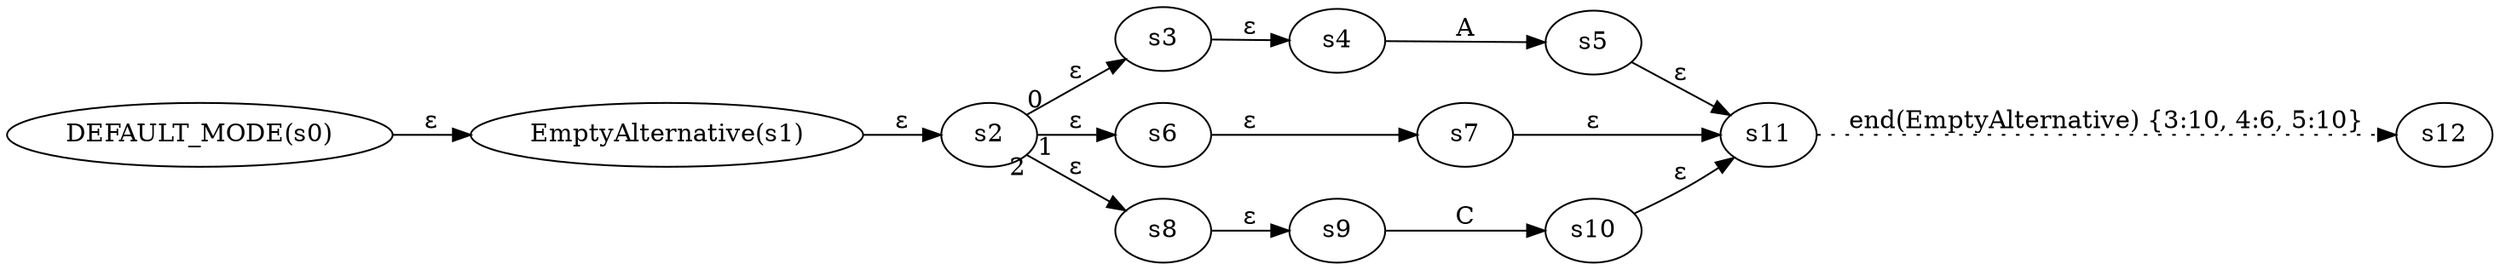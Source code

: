 digraph ATN {
  rankdir=LR;

  "DEFAULT_MODE(s0)" -> "EmptyAlternative(s1)" [label=ε]
  "EmptyAlternative(s1)" -> s2 [label=ε]
  s2 -> s3 [label=ε taillabel=0]
  s3 -> s4 [label=ε]
  s4 -> s5 [label=A]
  s5 -> s11 [label=ε]
  s11 -> s12 [label="end(EmptyAlternative) {3:10, 4:6, 5:10}" style=dotted]
  s2 -> s6 [label=ε taillabel=1]
  s6 -> s7 [label=ε]
  s7 -> s11 [label=ε]
  s2 -> s8 [label=ε taillabel=2]
  s8 -> s9 [label=ε]
  s9 -> s10 [label=C]
  s10 -> s11 [label=ε]
}